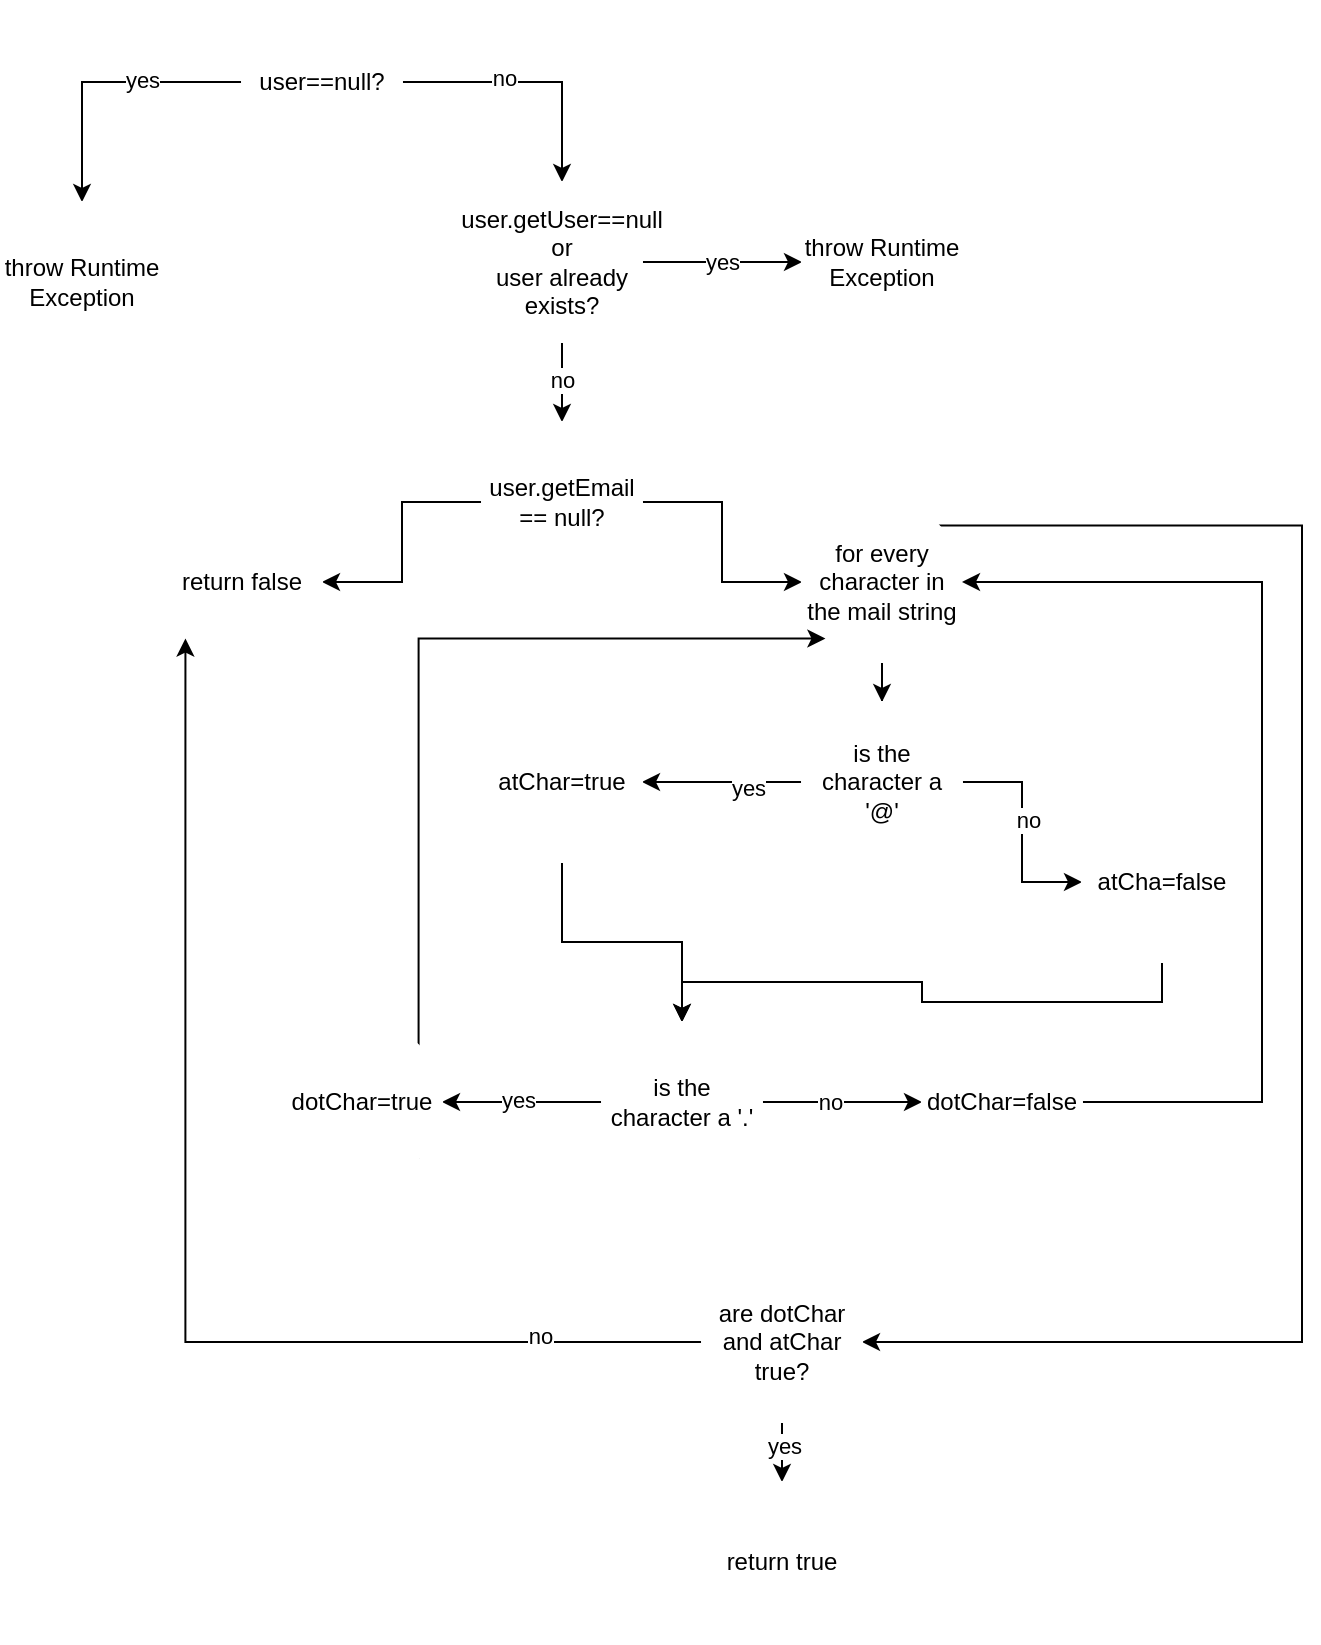 <mxfile version="13.2.0" type="github"><diagram id="5doX0rw8UYBDJsynRVpP" name="Page-1"><mxGraphModel dx="946" dy="662" grid="1" gridSize="10" guides="1" tooltips="1" connect="1" arrows="1" fold="1" page="1" pageScale="1" pageWidth="850" pageHeight="1100" math="0" shadow="0"><root><mxCell id="0"/><mxCell id="1" parent="0"/><mxCell id="LfhrUejkdla6TAWOa5-H-5" value="" style="edgeStyle=orthogonalEdgeStyle;rounded=0;orthogonalLoop=1;jettySize=auto;html=1;fontColor=#000000;" parent="1" source="LfhrUejkdla6TAWOa5-H-3" target="LfhrUejkdla6TAWOa5-H-4" edge="1"><mxGeometry relative="1" as="geometry"/></mxCell><mxCell id="LfhrUejkdla6TAWOa5-H-8" value="yes" style="edgeLabel;html=1;align=center;verticalAlign=middle;resizable=0;points=[];fontColor=#000000;" parent="LfhrUejkdla6TAWOa5-H-5" vertex="1" connectable="0"><mxGeometry x="-0.286" y="-1" relative="1" as="geometry"><mxPoint as="offset"/></mxGeometry></mxCell><mxCell id="LfhrUejkdla6TAWOa5-H-7" value="" style="edgeStyle=orthogonalEdgeStyle;rounded=0;orthogonalLoop=1;jettySize=auto;html=1;fontColor=#000000;" parent="1" source="LfhrUejkdla6TAWOa5-H-3" target="LfhrUejkdla6TAWOa5-H-6" edge="1"><mxGeometry relative="1" as="geometry"/></mxCell><mxCell id="LfhrUejkdla6TAWOa5-H-9" value="no" style="edgeLabel;html=1;align=center;verticalAlign=middle;resizable=0;points=[];fontColor=#000000;" parent="LfhrUejkdla6TAWOa5-H-7" vertex="1" connectable="0"><mxGeometry x="-0.224" y="2" relative="1" as="geometry"><mxPoint as="offset"/></mxGeometry></mxCell><mxCell id="LfhrUejkdla6TAWOa5-H-3" value="user==null?" style="ellipse;whiteSpace=wrap;html=1;aspect=fixed;strokeColor=#FFFFFF;fontColor=#000000;" parent="1" vertex="1"><mxGeometry x="320" y="90" width="80" height="80" as="geometry"/></mxCell><mxCell id="LfhrUejkdla6TAWOa5-H-11" value="" style="edgeStyle=orthogonalEdgeStyle;rounded=0;orthogonalLoop=1;jettySize=auto;html=1;fontColor=#000000;" parent="1" source="LfhrUejkdla6TAWOa5-H-6" target="LfhrUejkdla6TAWOa5-H-10" edge="1"><mxGeometry relative="1" as="geometry"/></mxCell><mxCell id="LfhrUejkdla6TAWOa5-H-12" value="yes" style="edgeLabel;html=1;align=center;verticalAlign=middle;resizable=0;points=[];fontColor=#000000;" parent="LfhrUejkdla6TAWOa5-H-11" vertex="1" connectable="0"><mxGeometry relative="1" as="geometry"><mxPoint as="offset"/></mxGeometry></mxCell><mxCell id="LfhrUejkdla6TAWOa5-H-14" value="" style="edgeStyle=orthogonalEdgeStyle;rounded=0;orthogonalLoop=1;jettySize=auto;html=1;fontColor=#000000;" parent="1" source="LfhrUejkdla6TAWOa5-H-6" target="LfhrUejkdla6TAWOa5-H-13" edge="1"><mxGeometry relative="1" as="geometry"/></mxCell><mxCell id="LfhrUejkdla6TAWOa5-H-15" value="no" style="edgeLabel;html=1;align=center;verticalAlign=middle;resizable=0;points=[];fontColor=#000000;" parent="LfhrUejkdla6TAWOa5-H-14" vertex="1" connectable="0"><mxGeometry x="-0.05" relative="1" as="geometry"><mxPoint as="offset"/></mxGeometry></mxCell><mxCell id="LfhrUejkdla6TAWOa5-H-6" value="user.getUser==null&lt;br&gt;or&lt;br&gt;user already exists?" style="ellipse;whiteSpace=wrap;html=1;aspect=fixed;strokeColor=#FFFFFF;fontColor=#000000;" parent="1" vertex="1"><mxGeometry x="440" y="180" width="80" height="80" as="geometry"/></mxCell><mxCell id="LfhrUejkdla6TAWOa5-H-17" value="" style="edgeStyle=orthogonalEdgeStyle;rounded=0;orthogonalLoop=1;jettySize=auto;html=1;fontColor=#000000;" parent="1" source="LfhrUejkdla6TAWOa5-H-13" target="LfhrUejkdla6TAWOa5-H-16" edge="1"><mxGeometry relative="1" as="geometry"/></mxCell><mxCell id="LfhrUejkdla6TAWOa5-H-19" value="" style="edgeStyle=orthogonalEdgeStyle;rounded=0;orthogonalLoop=1;jettySize=auto;html=1;fontColor=#000000;" parent="1" source="LfhrUejkdla6TAWOa5-H-13" target="LfhrUejkdla6TAWOa5-H-18" edge="1"><mxGeometry relative="1" as="geometry"/></mxCell><mxCell id="LfhrUejkdla6TAWOa5-H-13" value="user.getEmail == null?" style="ellipse;whiteSpace=wrap;html=1;aspect=fixed;strokeColor=#FFFFFF;fontColor=#000000;" parent="1" vertex="1"><mxGeometry x="440" y="300" width="80" height="80" as="geometry"/></mxCell><mxCell id="LfhrUejkdla6TAWOa5-H-21" value="" style="edgeStyle=orthogonalEdgeStyle;rounded=0;orthogonalLoop=1;jettySize=auto;html=1;fontColor=#000000;" parent="1" source="LfhrUejkdla6TAWOa5-H-18" target="LfhrUejkdla6TAWOa5-H-20" edge="1"><mxGeometry relative="1" as="geometry"/></mxCell><mxCell id="LfhrUejkdla6TAWOa5-H-39" style="edgeStyle=orthogonalEdgeStyle;rounded=0;orthogonalLoop=1;jettySize=auto;html=1;exitX=1;exitY=0;exitDx=0;exitDy=0;fontColor=#000000;entryX=1;entryY=0.5;entryDx=0;entryDy=0;" parent="1" source="LfhrUejkdla6TAWOa5-H-18" target="LfhrUejkdla6TAWOa5-H-40" edge="1"><mxGeometry relative="1" as="geometry"><mxPoint x="900" y="710" as="targetPoint"/><Array as="points"><mxPoint x="850" y="352"/><mxPoint x="850" y="760"/></Array></mxGeometry></mxCell><mxCell id="LfhrUejkdla6TAWOa5-H-18" value="for every character in the mail string" style="ellipse;whiteSpace=wrap;html=1;aspect=fixed;strokeColor=#FFFFFF;fontColor=#000000;" parent="1" vertex="1"><mxGeometry x="600" y="340" width="80" height="80" as="geometry"/></mxCell><mxCell id="LfhrUejkdla6TAWOa5-H-23" value="" style="edgeStyle=orthogonalEdgeStyle;rounded=0;orthogonalLoop=1;jettySize=auto;html=1;fontColor=#000000;" parent="1" source="LfhrUejkdla6TAWOa5-H-20" target="LfhrUejkdla6TAWOa5-H-22" edge="1"><mxGeometry relative="1" as="geometry"/></mxCell><mxCell id="LfhrUejkdla6TAWOa5-H-28" value="yes" style="edgeLabel;html=1;align=center;verticalAlign=middle;resizable=0;points=[];fontColor=#000000;" parent="LfhrUejkdla6TAWOa5-H-23" vertex="1" connectable="0"><mxGeometry x="-0.325" y="3" relative="1" as="geometry"><mxPoint as="offset"/></mxGeometry></mxCell><mxCell id="LfhrUejkdla6TAWOa5-H-25" value="" style="edgeStyle=orthogonalEdgeStyle;rounded=0;orthogonalLoop=1;jettySize=auto;html=1;fontColor=#000000;" parent="1" source="LfhrUejkdla6TAWOa5-H-20" target="LfhrUejkdla6TAWOa5-H-24" edge="1"><mxGeometry relative="1" as="geometry"/></mxCell><mxCell id="LfhrUejkdla6TAWOa5-H-29" value="no" style="edgeLabel;html=1;align=center;verticalAlign=middle;resizable=0;points=[];fontColor=#000000;" parent="LfhrUejkdla6TAWOa5-H-25" vertex="1" connectable="0"><mxGeometry x="-0.109" y="3" relative="1" as="geometry"><mxPoint as="offset"/></mxGeometry></mxCell><mxCell id="LfhrUejkdla6TAWOa5-H-20" value="is the character a '@'" style="ellipse;whiteSpace=wrap;html=1;aspect=fixed;strokeColor=#FFFFFF;fontColor=#000000;" parent="1" vertex="1"><mxGeometry x="600" y="440" width="80" height="80" as="geometry"/></mxCell><mxCell id="LfhrUejkdla6TAWOa5-H-30" style="edgeStyle=orthogonalEdgeStyle;rounded=0;orthogonalLoop=1;jettySize=auto;html=1;exitX=0.5;exitY=1;exitDx=0;exitDy=0;entryX=0.5;entryY=0;entryDx=0;entryDy=0;fontColor=#000000;" parent="1" source="LfhrUejkdla6TAWOa5-H-24" target="LfhrUejkdla6TAWOa5-H-26" edge="1"><mxGeometry relative="1" as="geometry"/></mxCell><mxCell id="LfhrUejkdla6TAWOa5-H-24" value="atCha=false" style="ellipse;whiteSpace=wrap;html=1;aspect=fixed;strokeColor=#FFFFFF;fontColor=#000000;" parent="1" vertex="1"><mxGeometry x="740" y="490" width="80" height="80" as="geometry"/></mxCell><mxCell id="LfhrUejkdla6TAWOa5-H-27" value="" style="edgeStyle=orthogonalEdgeStyle;rounded=0;orthogonalLoop=1;jettySize=auto;html=1;fontColor=#000000;" parent="1" source="LfhrUejkdla6TAWOa5-H-22" target="LfhrUejkdla6TAWOa5-H-26" edge="1"><mxGeometry relative="1" as="geometry"/></mxCell><mxCell id="LfhrUejkdla6TAWOa5-H-22" value="atChar=true" style="ellipse;whiteSpace=wrap;html=1;aspect=fixed;strokeColor=#FFFFFF;fontColor=#000000;" parent="1" vertex="1"><mxGeometry x="440" y="440" width="80" height="80" as="geometry"/></mxCell><mxCell id="LfhrUejkdla6TAWOa5-H-32" value="" style="edgeStyle=orthogonalEdgeStyle;rounded=0;orthogonalLoop=1;jettySize=auto;html=1;fontColor=#000000;" parent="1" source="LfhrUejkdla6TAWOa5-H-26" target="LfhrUejkdla6TAWOa5-H-31" edge="1"><mxGeometry relative="1" as="geometry"/></mxCell><mxCell id="LfhrUejkdla6TAWOa5-H-36" value="yes" style="edgeLabel;html=1;align=center;verticalAlign=middle;resizable=0;points=[];fontColor=#000000;" parent="LfhrUejkdla6TAWOa5-H-32" vertex="1" connectable="0"><mxGeometry x="0.05" y="-1" relative="1" as="geometry"><mxPoint as="offset"/></mxGeometry></mxCell><mxCell id="LfhrUejkdla6TAWOa5-H-34" value="" style="edgeStyle=orthogonalEdgeStyle;rounded=0;orthogonalLoop=1;jettySize=auto;html=1;fontColor=#000000;" parent="1" source="LfhrUejkdla6TAWOa5-H-26" target="LfhrUejkdla6TAWOa5-H-33" edge="1"><mxGeometry relative="1" as="geometry"/></mxCell><mxCell id="LfhrUejkdla6TAWOa5-H-35" value="no" style="edgeLabel;html=1;align=center;verticalAlign=middle;resizable=0;points=[];fontColor=#000000;" parent="LfhrUejkdla6TAWOa5-H-34" vertex="1" connectable="0"><mxGeometry x="-0.15" relative="1" as="geometry"><mxPoint as="offset"/></mxGeometry></mxCell><mxCell id="LfhrUejkdla6TAWOa5-H-26" value="is the character a '.'" style="ellipse;whiteSpace=wrap;html=1;aspect=fixed;strokeColor=#FFFFFF;fontColor=#000000;" parent="1" vertex="1"><mxGeometry x="500" y="600" width="80" height="80" as="geometry"/></mxCell><mxCell id="LfhrUejkdla6TAWOa5-H-38" style="edgeStyle=orthogonalEdgeStyle;rounded=0;orthogonalLoop=1;jettySize=auto;html=1;fontColor=#000000;entryX=1;entryY=0.5;entryDx=0;entryDy=0;" parent="1" source="LfhrUejkdla6TAWOa5-H-33" target="LfhrUejkdla6TAWOa5-H-18" edge="1"><mxGeometry relative="1" as="geometry"><mxPoint x="820" y="480" as="targetPoint"/><Array as="points"><mxPoint x="830" y="640"/><mxPoint x="830" y="380"/></Array></mxGeometry></mxCell><mxCell id="LfhrUejkdla6TAWOa5-H-33" value="dotChar=false" style="ellipse;whiteSpace=wrap;html=1;aspect=fixed;strokeColor=#FFFFFF;fontColor=#000000;" parent="1" vertex="1"><mxGeometry x="660" y="600" width="80" height="80" as="geometry"/></mxCell><mxCell id="LfhrUejkdla6TAWOa5-H-37" style="edgeStyle=orthogonalEdgeStyle;rounded=0;orthogonalLoop=1;jettySize=auto;html=1;exitX=1;exitY=1;exitDx=0;exitDy=0;fontColor=#000000;entryX=0;entryY=1;entryDx=0;entryDy=0;" parent="1" source="LfhrUejkdla6TAWOa5-H-31" target="LfhrUejkdla6TAWOa5-H-18" edge="1"><mxGeometry relative="1" as="geometry"><mxPoint x="440" y="790" as="targetPoint"/><Array as="points"><mxPoint x="408" y="408"/></Array></mxGeometry></mxCell><mxCell id="LfhrUejkdla6TAWOa5-H-31" value="dotChar=true" style="ellipse;whiteSpace=wrap;html=1;aspect=fixed;strokeColor=#FFFFFF;fontColor=#000000;" parent="1" vertex="1"><mxGeometry x="340" y="600" width="80" height="80" as="geometry"/></mxCell><mxCell id="LfhrUejkdla6TAWOa5-H-16" value="return false" style="ellipse;whiteSpace=wrap;html=1;aspect=fixed;strokeColor=#FFFFFF;fontColor=#000000;" parent="1" vertex="1"><mxGeometry x="280" y="340" width="80" height="80" as="geometry"/></mxCell><mxCell id="LfhrUejkdla6TAWOa5-H-10" value="throw Runtime&lt;br&gt;Exception" style="ellipse;whiteSpace=wrap;html=1;aspect=fixed;strokeColor=#FFFFFF;fontColor=#000000;" parent="1" vertex="1"><mxGeometry x="600" y="180" width="80" height="80" as="geometry"/></mxCell><mxCell id="LfhrUejkdla6TAWOa5-H-4" value="throw Runtime Exception" style="ellipse;whiteSpace=wrap;html=1;aspect=fixed;strokeColor=#FFFFFF;fontColor=#000000;" parent="1" vertex="1"><mxGeometry x="200" y="190" width="80" height="80" as="geometry"/></mxCell><mxCell id="LfhrUejkdla6TAWOa5-H-41" style="edgeStyle=orthogonalEdgeStyle;rounded=0;orthogonalLoop=1;jettySize=auto;html=1;entryX=0;entryY=1;entryDx=0;entryDy=0;fontColor=#000000;" parent="1" source="LfhrUejkdla6TAWOa5-H-40" target="LfhrUejkdla6TAWOa5-H-16" edge="1"><mxGeometry relative="1" as="geometry"/></mxCell><mxCell id="LfhrUejkdla6TAWOa5-H-42" value="no&lt;br&gt;" style="edgeLabel;html=1;align=center;verticalAlign=middle;resizable=0;points=[];fontColor=#000000;" parent="LfhrUejkdla6TAWOa5-H-41" vertex="1" connectable="0"><mxGeometry x="-0.734" y="-3" relative="1" as="geometry"><mxPoint as="offset"/></mxGeometry></mxCell><mxCell id="LfhrUejkdla6TAWOa5-H-44" value="" style="edgeStyle=orthogonalEdgeStyle;rounded=0;orthogonalLoop=1;jettySize=auto;html=1;fontColor=#000000;" parent="1" source="LfhrUejkdla6TAWOa5-H-40" target="LfhrUejkdla6TAWOa5-H-43" edge="1"><mxGeometry relative="1" as="geometry"/></mxCell><mxCell id="LfhrUejkdla6TAWOa5-H-45" value="yes" style="edgeLabel;html=1;align=center;verticalAlign=middle;resizable=0;points=[];fontColor=#000000;" parent="LfhrUejkdla6TAWOa5-H-44" vertex="1" connectable="0"><mxGeometry x="0.28" y="1" relative="1" as="geometry"><mxPoint as="offset"/></mxGeometry></mxCell><mxCell id="LfhrUejkdla6TAWOa5-H-40" value="are dotChar and atChar true?" style="ellipse;whiteSpace=wrap;html=1;aspect=fixed;strokeColor=#FFFFFF;fontColor=#000000;" parent="1" vertex="1"><mxGeometry x="550" y="720" width="80" height="80" as="geometry"/></mxCell><mxCell id="LfhrUejkdla6TAWOa5-H-43" value="return true" style="ellipse;whiteSpace=wrap;html=1;aspect=fixed;strokeColor=#FFFFFF;fontColor=#000000;" parent="1" vertex="1"><mxGeometry x="550" y="830" width="80" height="80" as="geometry"/></mxCell></root></mxGraphModel></diagram></mxfile>